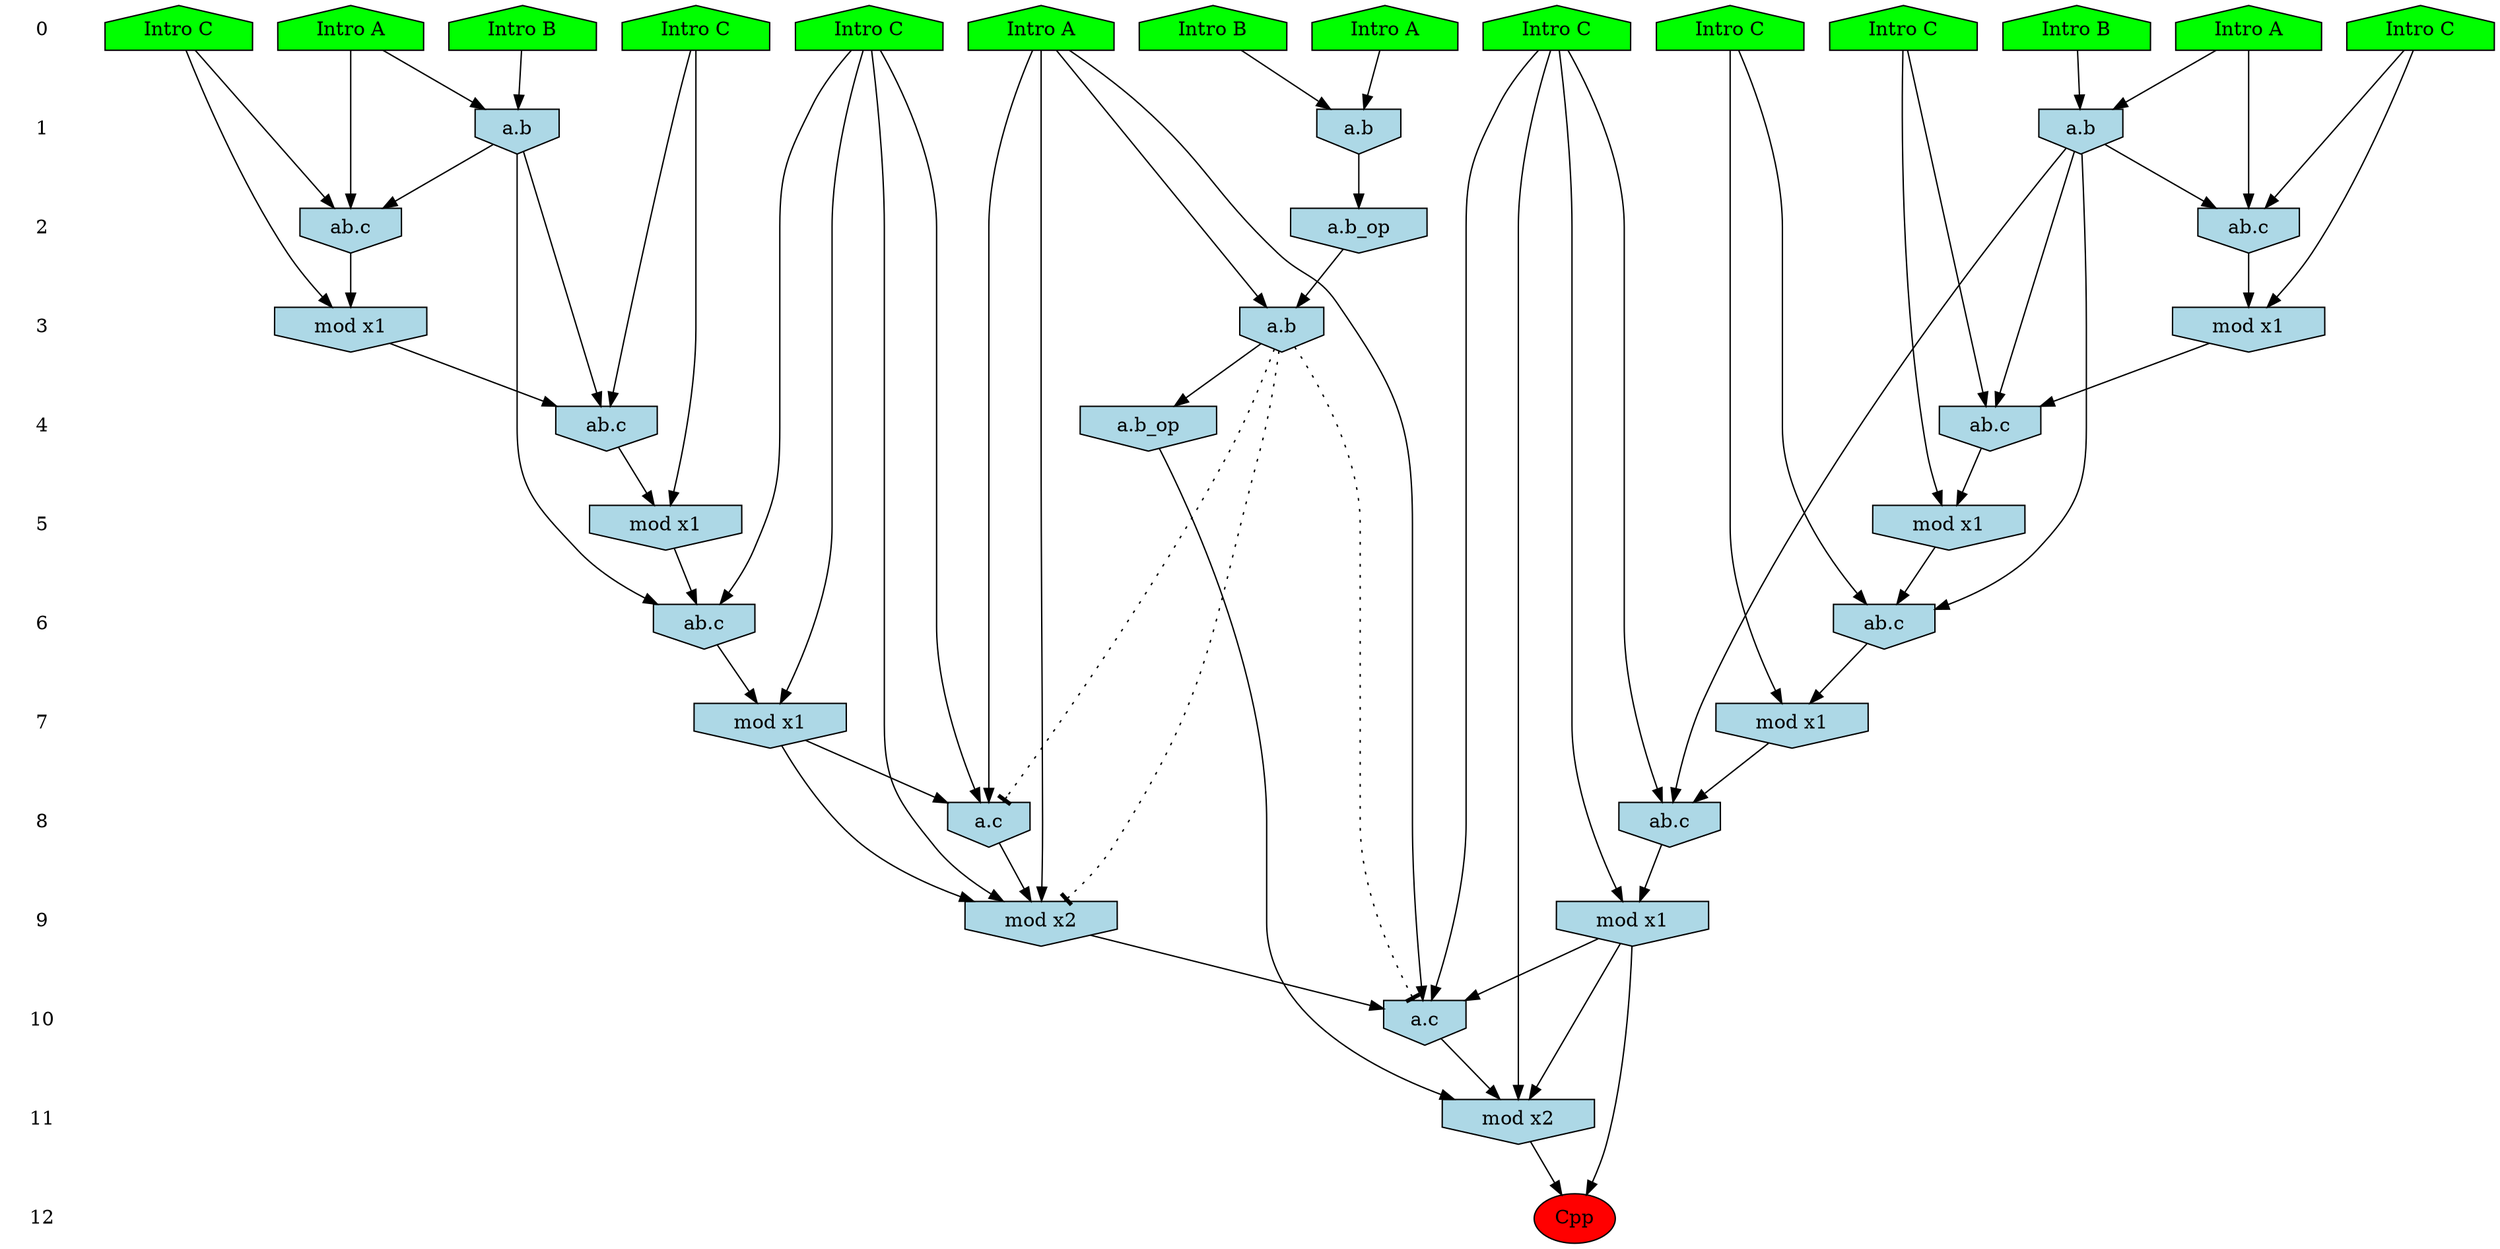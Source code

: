 /* Compression of 1 causal flows obtained in average at 2.028849E+01 t.u */
/* Compressed causal flows were: [3762] */
digraph G{
 ranksep=.5 ; 
{ rank = same ; "0" [shape=plaintext] ; node_1 [label ="Intro B", shape=house, style=filled, fillcolor=green] ;
node_2 [label ="Intro A", shape=house, style=filled, fillcolor=green] ;
node_3 [label ="Intro B", shape=house, style=filled, fillcolor=green] ;
node_4 [label ="Intro A", shape=house, style=filled, fillcolor=green] ;
node_5 [label ="Intro B", shape=house, style=filled, fillcolor=green] ;
node_6 [label ="Intro A", shape=house, style=filled, fillcolor=green] ;
node_7 [label ="Intro A", shape=house, style=filled, fillcolor=green] ;
node_8 [label ="Intro C", shape=house, style=filled, fillcolor=green] ;
node_9 [label ="Intro C", shape=house, style=filled, fillcolor=green] ;
node_10 [label ="Intro C", shape=house, style=filled, fillcolor=green] ;
node_11 [label ="Intro C", shape=house, style=filled, fillcolor=green] ;
node_12 [label ="Intro C", shape=house, style=filled, fillcolor=green] ;
node_13 [label ="Intro C", shape=house, style=filled, fillcolor=green] ;
node_14 [label ="Intro C", shape=house, style=filled, fillcolor=green] ;
}
{ rank = same ; "1" [shape=plaintext] ; node_15 [label="a.b", shape=invhouse, style=filled, fillcolor = lightblue] ;
node_16 [label="a.b", shape=invhouse, style=filled, fillcolor = lightblue] ;
node_23 [label="a.b", shape=invhouse, style=filled, fillcolor = lightblue] ;
}
{ rank = same ; "2" [shape=plaintext] ; node_17 [label="ab.c", shape=invhouse, style=filled, fillcolor = lightblue] ;
node_24 [label="ab.c", shape=invhouse, style=filled, fillcolor = lightblue] ;
node_30 [label="a.b_op", shape=invhouse, style=filled, fillcolor = lightblue] ;
}
{ rank = same ; "3" [shape=plaintext] ; node_18 [label="mod x1", shape=invhouse, style=filled, fillcolor = lightblue] ;
node_25 [label="mod x1", shape=invhouse, style=filled, fillcolor = lightblue] ;
node_36 [label="a.b", shape=invhouse, style=filled, fillcolor = lightblue] ;
}
{ rank = same ; "4" [shape=plaintext] ; node_19 [label="ab.c", shape=invhouse, style=filled, fillcolor = lightblue] ;
node_27 [label="ab.c", shape=invhouse, style=filled, fillcolor = lightblue] ;
node_37 [label="a.b_op", shape=invhouse, style=filled, fillcolor = lightblue] ;
}
{ rank = same ; "5" [shape=plaintext] ; node_20 [label="mod x1", shape=invhouse, style=filled, fillcolor = lightblue] ;
node_29 [label="mod x1", shape=invhouse, style=filled, fillcolor = lightblue] ;
}
{ rank = same ; "6" [shape=plaintext] ; node_21 [label="ab.c", shape=invhouse, style=filled, fillcolor = lightblue] ;
node_31 [label="ab.c", shape=invhouse, style=filled, fillcolor = lightblue] ;
}
{ rank = same ; "7" [shape=plaintext] ; node_22 [label="mod x1", shape=invhouse, style=filled, fillcolor = lightblue] ;
node_32 [label="mod x1", shape=invhouse, style=filled, fillcolor = lightblue] ;
}
{ rank = same ; "8" [shape=plaintext] ; node_26 [label="a.c", shape=invhouse, style=filled, fillcolor = lightblue] ;
node_33 [label="ab.c", shape=invhouse, style=filled, fillcolor = lightblue] ;
}
{ rank = same ; "9" [shape=plaintext] ; node_28 [label="mod x2", shape=invhouse, style=filled, fillcolor = lightblue] ;
node_34 [label="mod x1", shape=invhouse, style=filled, fillcolor = lightblue] ;
}
{ rank = same ; "10" [shape=plaintext] ; node_35 [label="a.c", shape=invhouse, style=filled, fillcolor = lightblue] ;
}
{ rank = same ; "11" [shape=plaintext] ; node_38 [label="mod x2", shape=invhouse, style=filled, fillcolor = lightblue] ;
}
{ rank = same ; "12" [shape=plaintext] ; node_39 [label ="Cpp", style=filled, fillcolor=red] ;
}
"0" -> "1" [style="invis"]; 
"1" -> "2" [style="invis"]; 
"2" -> "3" [style="invis"]; 
"3" -> "4" [style="invis"]; 
"4" -> "5" [style="invis"]; 
"5" -> "6" [style="invis"]; 
"6" -> "7" [style="invis"]; 
"7" -> "8" [style="invis"]; 
"8" -> "9" [style="invis"]; 
"9" -> "10" [style="invis"]; 
"10" -> "11" [style="invis"]; 
"11" -> "12" [style="invis"]; 
node_5 -> node_15
node_6 -> node_15
node_1 -> node_16
node_4 -> node_16
node_6 -> node_17
node_11 -> node_17
node_15 -> node_17
node_11 -> node_18
node_17 -> node_18
node_12 -> node_19
node_15 -> node_19
node_18 -> node_19
node_12 -> node_20
node_19 -> node_20
node_14 -> node_21
node_15 -> node_21
node_20 -> node_21
node_14 -> node_22
node_21 -> node_22
node_3 -> node_23
node_7 -> node_23
node_7 -> node_24
node_10 -> node_24
node_23 -> node_24
node_10 -> node_25
node_24 -> node_25
node_2 -> node_26
node_14 -> node_26
node_22 -> node_26
node_9 -> node_27
node_23 -> node_27
node_25 -> node_27
node_2 -> node_28
node_14 -> node_28
node_22 -> node_28
node_26 -> node_28
node_9 -> node_29
node_27 -> node_29
node_16 -> node_30
node_13 -> node_31
node_23 -> node_31
node_29 -> node_31
node_13 -> node_32
node_31 -> node_32
node_8 -> node_33
node_23 -> node_33
node_32 -> node_33
node_8 -> node_34
node_33 -> node_34
node_2 -> node_35
node_8 -> node_35
node_28 -> node_35
node_34 -> node_35
node_2 -> node_36
node_30 -> node_36
node_36 -> node_37
node_8 -> node_38
node_34 -> node_38
node_35 -> node_38
node_37 -> node_38
node_34 -> node_39
node_38 -> node_39
node_36 -> node_35 [style=dotted, arrowhead = tee] 
node_36 -> node_28 [style=dotted, arrowhead = tee] 
node_36 -> node_26 [style=dotted, arrowhead = tee] 
}
/*
 Dot generation time: 0.000169
*/